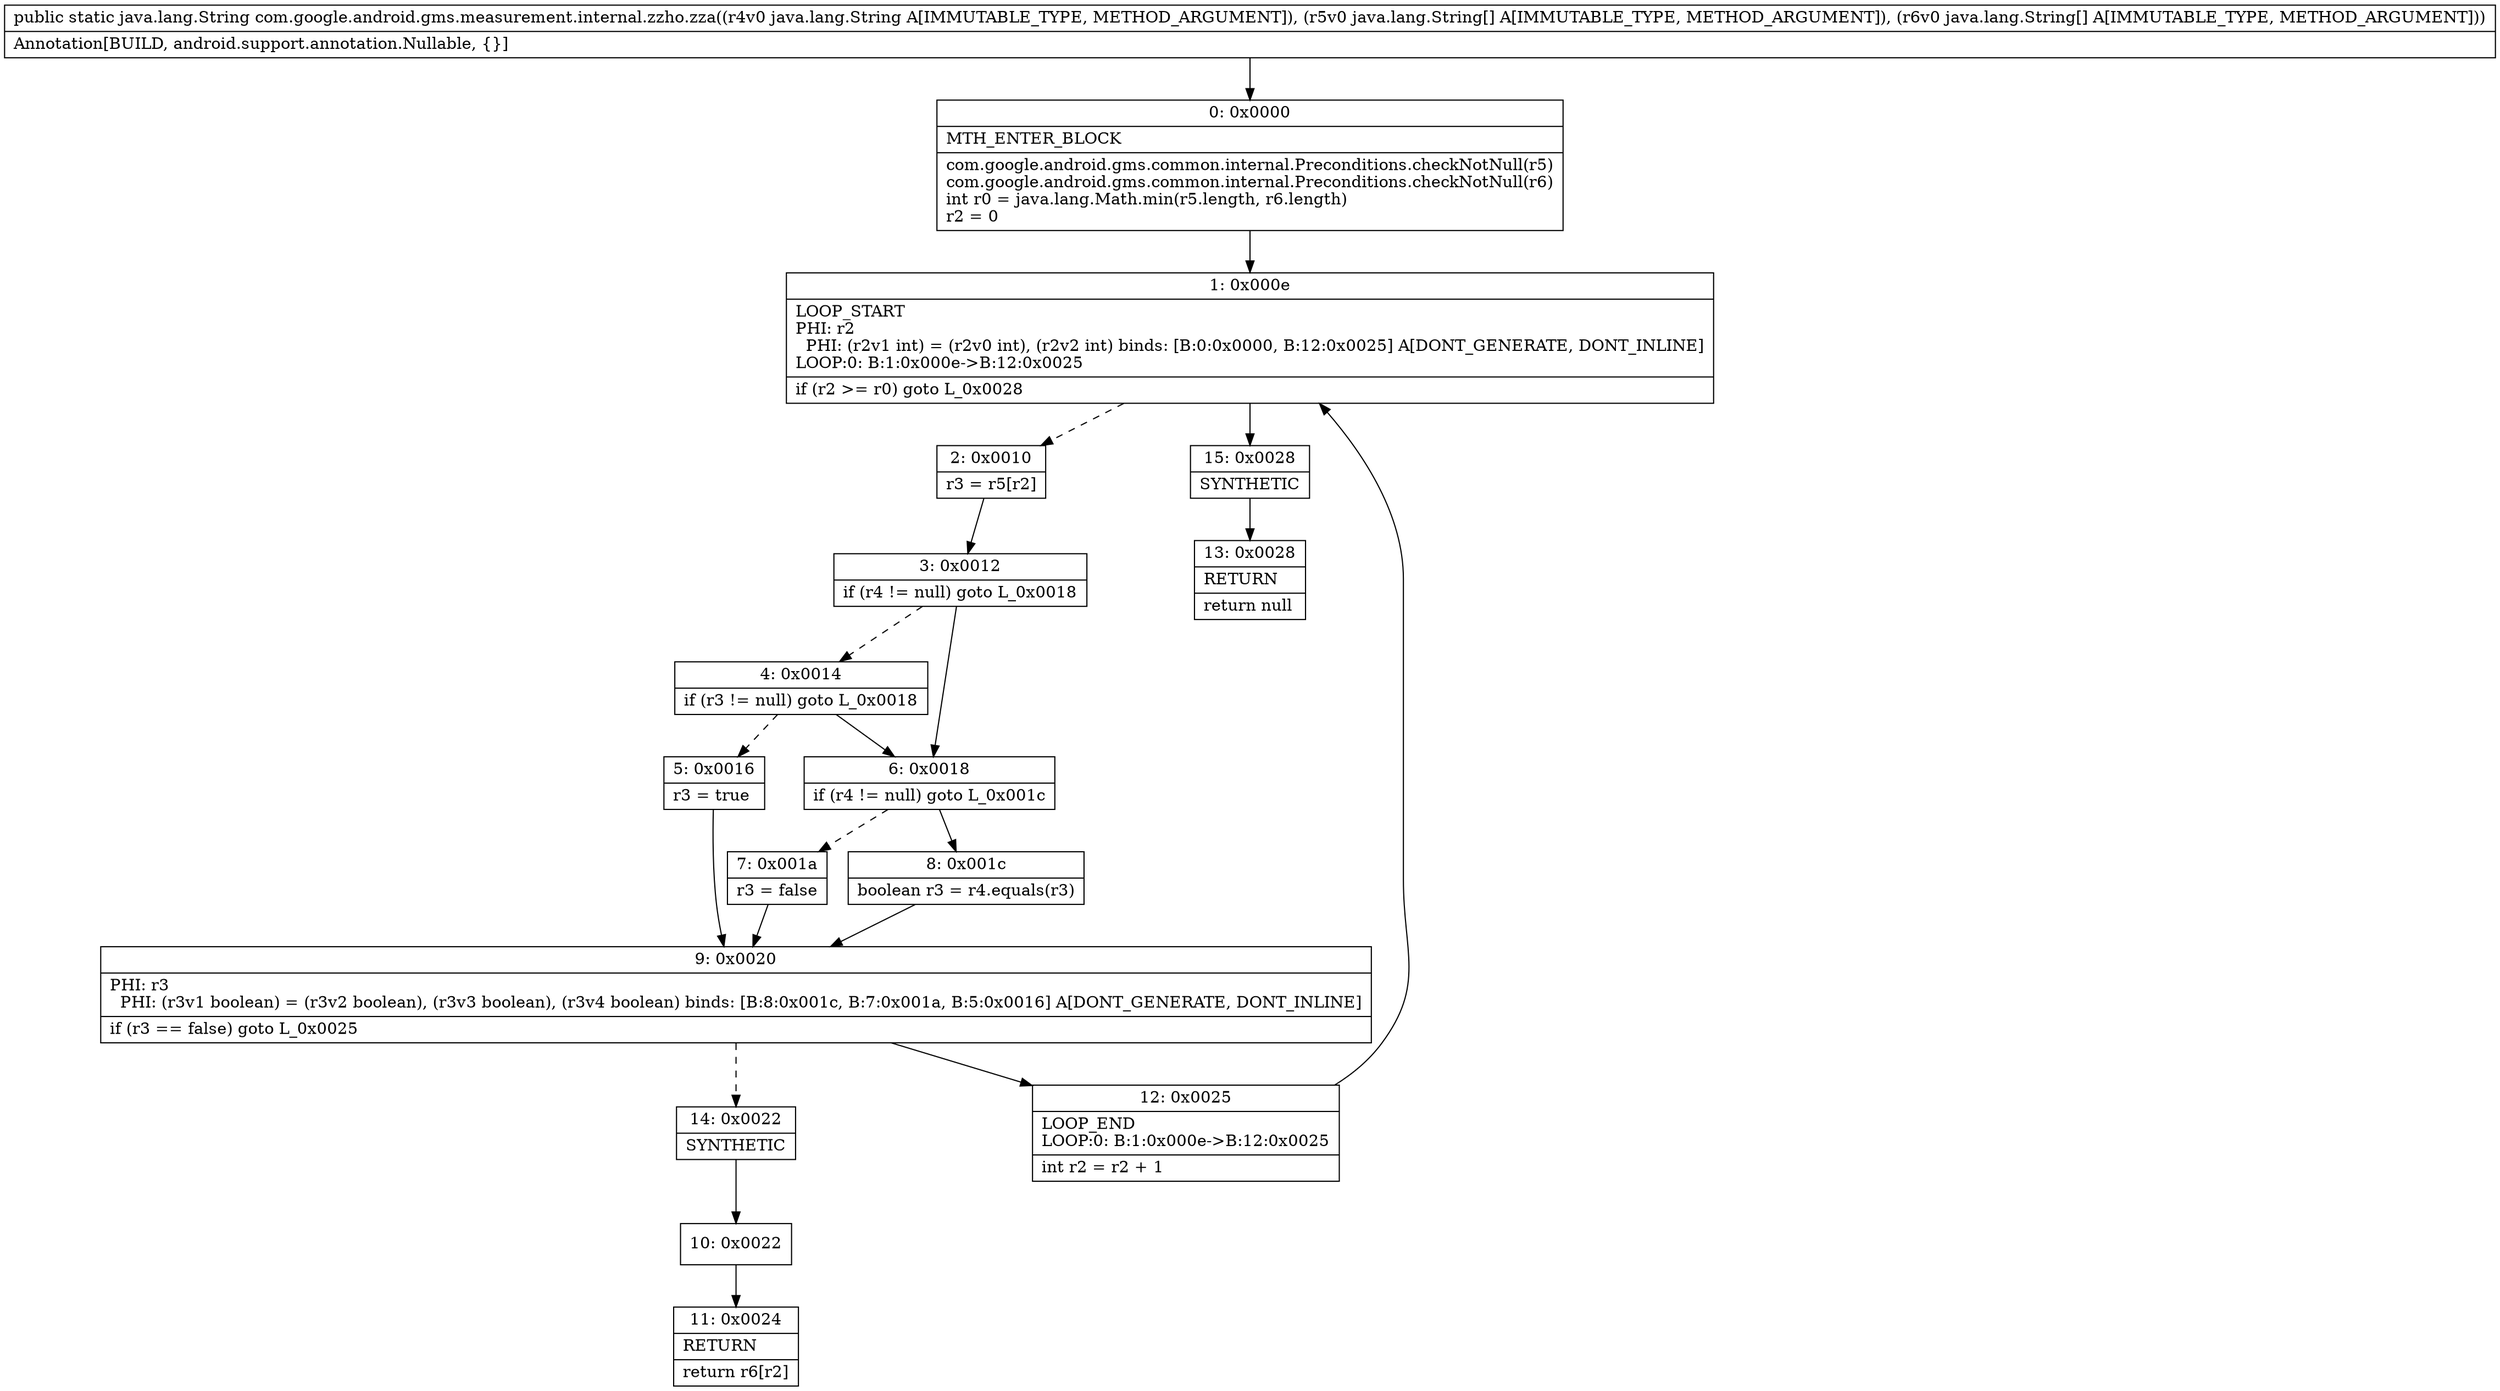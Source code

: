 digraph "CFG forcom.google.android.gms.measurement.internal.zzho.zza(Ljava\/lang\/String;[Ljava\/lang\/String;[Ljava\/lang\/String;)Ljava\/lang\/String;" {
Node_0 [shape=record,label="{0\:\ 0x0000|MTH_ENTER_BLOCK\l|com.google.android.gms.common.internal.Preconditions.checkNotNull(r5)\lcom.google.android.gms.common.internal.Preconditions.checkNotNull(r6)\lint r0 = java.lang.Math.min(r5.length, r6.length)\lr2 = 0\l}"];
Node_1 [shape=record,label="{1\:\ 0x000e|LOOP_START\lPHI: r2 \l  PHI: (r2v1 int) = (r2v0 int), (r2v2 int) binds: [B:0:0x0000, B:12:0x0025] A[DONT_GENERATE, DONT_INLINE]\lLOOP:0: B:1:0x000e\-\>B:12:0x0025\l|if (r2 \>= r0) goto L_0x0028\l}"];
Node_2 [shape=record,label="{2\:\ 0x0010|r3 = r5[r2]\l}"];
Node_3 [shape=record,label="{3\:\ 0x0012|if (r4 != null) goto L_0x0018\l}"];
Node_4 [shape=record,label="{4\:\ 0x0014|if (r3 != null) goto L_0x0018\l}"];
Node_5 [shape=record,label="{5\:\ 0x0016|r3 = true\l}"];
Node_6 [shape=record,label="{6\:\ 0x0018|if (r4 != null) goto L_0x001c\l}"];
Node_7 [shape=record,label="{7\:\ 0x001a|r3 = false\l}"];
Node_8 [shape=record,label="{8\:\ 0x001c|boolean r3 = r4.equals(r3)\l}"];
Node_9 [shape=record,label="{9\:\ 0x0020|PHI: r3 \l  PHI: (r3v1 boolean) = (r3v2 boolean), (r3v3 boolean), (r3v4 boolean) binds: [B:8:0x001c, B:7:0x001a, B:5:0x0016] A[DONT_GENERATE, DONT_INLINE]\l|if (r3 == false) goto L_0x0025\l}"];
Node_10 [shape=record,label="{10\:\ 0x0022}"];
Node_11 [shape=record,label="{11\:\ 0x0024|RETURN\l|return r6[r2]\l}"];
Node_12 [shape=record,label="{12\:\ 0x0025|LOOP_END\lLOOP:0: B:1:0x000e\-\>B:12:0x0025\l|int r2 = r2 + 1\l}"];
Node_13 [shape=record,label="{13\:\ 0x0028|RETURN\l|return null\l}"];
Node_14 [shape=record,label="{14\:\ 0x0022|SYNTHETIC\l}"];
Node_15 [shape=record,label="{15\:\ 0x0028|SYNTHETIC\l}"];
MethodNode[shape=record,label="{public static java.lang.String com.google.android.gms.measurement.internal.zzho.zza((r4v0 java.lang.String A[IMMUTABLE_TYPE, METHOD_ARGUMENT]), (r5v0 java.lang.String[] A[IMMUTABLE_TYPE, METHOD_ARGUMENT]), (r6v0 java.lang.String[] A[IMMUTABLE_TYPE, METHOD_ARGUMENT]))  | Annotation[BUILD, android.support.annotation.Nullable, \{\}]\l}"];
MethodNode -> Node_0;
Node_0 -> Node_1;
Node_1 -> Node_2[style=dashed];
Node_1 -> Node_15;
Node_2 -> Node_3;
Node_3 -> Node_4[style=dashed];
Node_3 -> Node_6;
Node_4 -> Node_5[style=dashed];
Node_4 -> Node_6;
Node_5 -> Node_9;
Node_6 -> Node_7[style=dashed];
Node_6 -> Node_8;
Node_7 -> Node_9;
Node_8 -> Node_9;
Node_9 -> Node_12;
Node_9 -> Node_14[style=dashed];
Node_10 -> Node_11;
Node_12 -> Node_1;
Node_14 -> Node_10;
Node_15 -> Node_13;
}

